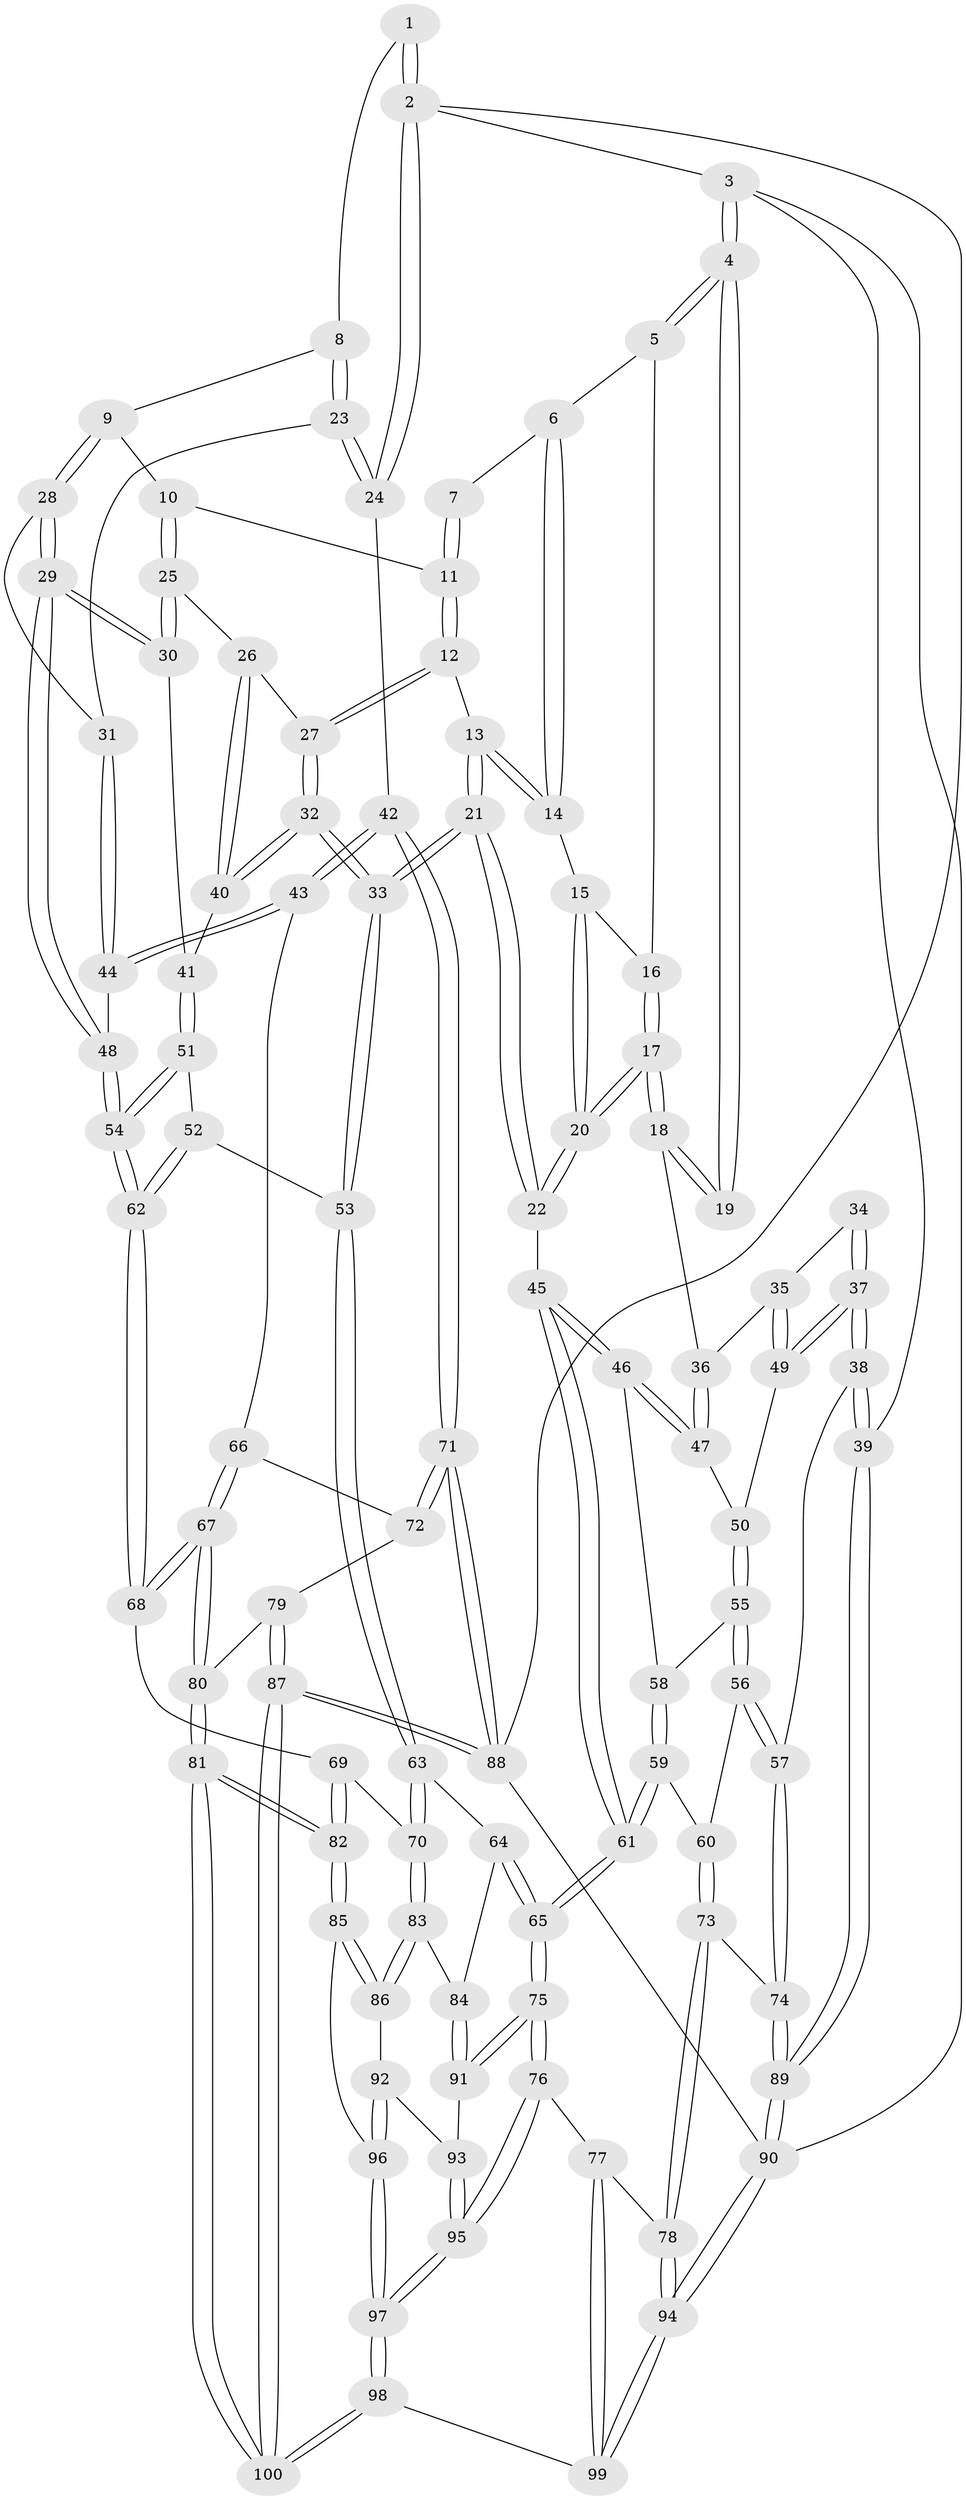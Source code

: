 // coarse degree distribution, {4: 0.55, 3: 0.35, 2: 0.025, 5: 0.05, 6: 0.025}
// Generated by graph-tools (version 1.1) at 2025/38/03/04/25 23:38:36]
// undirected, 100 vertices, 247 edges
graph export_dot {
  node [color=gray90,style=filled];
  1 [pos="+0.826363021005174+0"];
  2 [pos="+1+0"];
  3 [pos="+0+0"];
  4 [pos="+0+0"];
  5 [pos="+0.2858647380477813+0"];
  6 [pos="+0.5388889275756068+0"];
  7 [pos="+0.5759425989647309+0"];
  8 [pos="+0.892143080667142+0.12133664462496616"];
  9 [pos="+0.8668021194631703+0.14226989694299652"];
  10 [pos="+0.8384620420975988+0.14779329710897066"];
  11 [pos="+0.6755973980586549+0.07925195441801411"];
  12 [pos="+0.6273228516693046+0.1936764337434558"];
  13 [pos="+0.5770805929630504+0.19953089795380682"];
  14 [pos="+0.5265845911958159+0.16597559797380676"];
  15 [pos="+0.47955462959306394+0.17680429978058457"];
  16 [pos="+0.35913585045697866+0.10875361626202627"];
  17 [pos="+0.3175313205399714+0.2557943766900327"];
  18 [pos="+0.31624652885409504+0.2559996248112784"];
  19 [pos="+0.0042625024806857495+0.024001970044705796"];
  20 [pos="+0.4130762839710297+0.3305992480802939"];
  21 [pos="+0.4839878686887134+0.4384353567742862"];
  22 [pos="+0.4768622941293956+0.43739740269953936"];
  23 [pos="+1+0.15580089232579916"];
  24 [pos="+1+0.1457888912776867"];
  25 [pos="+0.7527313648317727+0.2278640179827188"];
  26 [pos="+0.6858400333849062+0.24003782745813865"];
  27 [pos="+0.646041527291689+0.21168846168311947"];
  28 [pos="+0.8793306173377904+0.2963980663486659"];
  29 [pos="+0.8471780536960468+0.3819004608412848"];
  30 [pos="+0.8060554963808878+0.37345886561027175"];
  31 [pos="+0.9665169513326777+0.290248009156349"];
  32 [pos="+0.5699369047965502+0.39744242044077216"];
  33 [pos="+0.48785882366385624+0.44019997357236784"];
  34 [pos="+0.04446748945642788+0.12170411182036729"];
  35 [pos="+0.11382665833730167+0.28439006936679084"];
  36 [pos="+0.3115684206584663+0.25889096648068"];
  37 [pos="+0+0.45850300053607157"];
  38 [pos="+0+0.5511678526921655"];
  39 [pos="+0+0.5521018114610471"];
  40 [pos="+0.6775933314507119+0.354025682208583"];
  41 [pos="+0.7551474749564168+0.38297679212170277"];
  42 [pos="+1+0.5273590885506484"];
  43 [pos="+1+0.5162619681352136"];
  44 [pos="+1+0.4737000019448347"];
  45 [pos="+0.4478416978765377+0.4539550149052043"];
  46 [pos="+0.30809399694038503+0.4639770414657408"];
  47 [pos="+0.249887304439144+0.34742455763866087"];
  48 [pos="+0.9082559909341764+0.45696084843407464"];
  49 [pos="+0.11334219592554358+0.36435744979560647"];
  50 [pos="+0.13778342271857416+0.37813335390878067"];
  51 [pos="+0.7375359216083008+0.4269469643527502"];
  52 [pos="+0.6468131411874994+0.5075168590952367"];
  53 [pos="+0.4980391239723323+0.4526301434902797"];
  54 [pos="+0.7700023156861653+0.6047998418186342"];
  55 [pos="+0.2131868736338947+0.4762487060907842"];
  56 [pos="+0.11703849708716833+0.5885448041049083"];
  57 [pos="+0+0.5553771672598262"];
  58 [pos="+0.2641153989062005+0.48103862583240803"];
  59 [pos="+0.2651169029217859+0.6598336158512631"];
  60 [pos="+0.20487575226467453+0.672961618127795"];
  61 [pos="+0.33714811108170056+0.6738384101320102"];
  62 [pos="+0.7669964976016432+0.6094103268834169"];
  63 [pos="+0.5498141092650901+0.6622924489036462"];
  64 [pos="+0.5253690838446655+0.6942931910326071"];
  65 [pos="+0.39745035439941684+0.7553695806940586"];
  66 [pos="+0.844763228467633+0.6789443443923918"];
  67 [pos="+0.80581685431738+0.6718787226673231"];
  68 [pos="+0.7660299136600359+0.6385834542805574"];
  69 [pos="+0.7031223874168048+0.6770152298057273"];
  70 [pos="+0.6921434237935045+0.6824864699079565"];
  71 [pos="+1+0.708601501987117"];
  72 [pos="+0.9112811913382649+0.7264084089831826"];
  73 [pos="+0.16334439364959438+0.775640253662992"];
  74 [pos="+0.11921144133741748+0.7671658000964402"];
  75 [pos="+0.38774523545101847+0.8345048756534659"];
  76 [pos="+0.3741970145952965+0.8616128328712589"];
  77 [pos="+0.35771043263276814+0.8724587685467984"];
  78 [pos="+0.1994083976253441+0.8912315732831301"];
  79 [pos="+0.9121167202740141+0.7643083224234742"];
  80 [pos="+0.8164562481432607+0.8944375254297884"];
  81 [pos="+0.809810427488222+0.9423245867475799"];
  82 [pos="+0.7877516661349834+0.9294218802349142"];
  83 [pos="+0.6612282037942804+0.7984412653228147"];
  84 [pos="+0.5798793005874432+0.8102824939927261"];
  85 [pos="+0.7419872783538757+0.9065618322291906"];
  86 [pos="+0.7144692985605829+0.8889804526538746"];
  87 [pos="+1+1"];
  88 [pos="+1+1"];
  89 [pos="+0+0.9588348589589836"];
  90 [pos="+0+1"];
  91 [pos="+0.5591259810846303+0.8448180913164726"];
  92 [pos="+0.6249352739858183+0.8999439714742015"];
  93 [pos="+0.5621610187466796+0.8539292364253095"];
  94 [pos="+0+1"];
  95 [pos="+0.5204612998126127+0.9889946259487291"];
  96 [pos="+0.5584256621729428+0.9929830724648271"];
  97 [pos="+0.5359590238994798+1"];
  98 [pos="+0.5668337050240828+1"];
  99 [pos="+0.3580436689540988+1"];
  100 [pos="+1+1"];
  1 -- 2;
  1 -- 2;
  1 -- 8;
  2 -- 3;
  2 -- 24;
  2 -- 24;
  2 -- 88;
  3 -- 4;
  3 -- 4;
  3 -- 39;
  3 -- 90;
  4 -- 5;
  4 -- 5;
  4 -- 19;
  4 -- 19;
  5 -- 6;
  5 -- 16;
  6 -- 7;
  6 -- 14;
  6 -- 14;
  7 -- 11;
  7 -- 11;
  8 -- 9;
  8 -- 23;
  8 -- 23;
  9 -- 10;
  9 -- 28;
  9 -- 28;
  10 -- 11;
  10 -- 25;
  10 -- 25;
  11 -- 12;
  11 -- 12;
  12 -- 13;
  12 -- 27;
  12 -- 27;
  13 -- 14;
  13 -- 14;
  13 -- 21;
  13 -- 21;
  14 -- 15;
  15 -- 16;
  15 -- 20;
  15 -- 20;
  16 -- 17;
  16 -- 17;
  17 -- 18;
  17 -- 18;
  17 -- 20;
  17 -- 20;
  18 -- 19;
  18 -- 19;
  18 -- 36;
  20 -- 22;
  20 -- 22;
  21 -- 22;
  21 -- 22;
  21 -- 33;
  21 -- 33;
  22 -- 45;
  23 -- 24;
  23 -- 24;
  23 -- 31;
  24 -- 42;
  25 -- 26;
  25 -- 30;
  25 -- 30;
  26 -- 27;
  26 -- 40;
  26 -- 40;
  27 -- 32;
  27 -- 32;
  28 -- 29;
  28 -- 29;
  28 -- 31;
  29 -- 30;
  29 -- 30;
  29 -- 48;
  29 -- 48;
  30 -- 41;
  31 -- 44;
  31 -- 44;
  32 -- 33;
  32 -- 33;
  32 -- 40;
  32 -- 40;
  33 -- 53;
  33 -- 53;
  34 -- 35;
  34 -- 37;
  34 -- 37;
  35 -- 36;
  35 -- 49;
  35 -- 49;
  36 -- 47;
  36 -- 47;
  37 -- 38;
  37 -- 38;
  37 -- 49;
  37 -- 49;
  38 -- 39;
  38 -- 39;
  38 -- 57;
  39 -- 89;
  39 -- 89;
  40 -- 41;
  41 -- 51;
  41 -- 51;
  42 -- 43;
  42 -- 43;
  42 -- 71;
  42 -- 71;
  43 -- 44;
  43 -- 44;
  43 -- 66;
  44 -- 48;
  45 -- 46;
  45 -- 46;
  45 -- 61;
  45 -- 61;
  46 -- 47;
  46 -- 47;
  46 -- 58;
  47 -- 50;
  48 -- 54;
  48 -- 54;
  49 -- 50;
  50 -- 55;
  50 -- 55;
  51 -- 52;
  51 -- 54;
  51 -- 54;
  52 -- 53;
  52 -- 62;
  52 -- 62;
  53 -- 63;
  53 -- 63;
  54 -- 62;
  54 -- 62;
  55 -- 56;
  55 -- 56;
  55 -- 58;
  56 -- 57;
  56 -- 57;
  56 -- 60;
  57 -- 74;
  57 -- 74;
  58 -- 59;
  58 -- 59;
  59 -- 60;
  59 -- 61;
  59 -- 61;
  60 -- 73;
  60 -- 73;
  61 -- 65;
  61 -- 65;
  62 -- 68;
  62 -- 68;
  63 -- 64;
  63 -- 70;
  63 -- 70;
  64 -- 65;
  64 -- 65;
  64 -- 84;
  65 -- 75;
  65 -- 75;
  66 -- 67;
  66 -- 67;
  66 -- 72;
  67 -- 68;
  67 -- 68;
  67 -- 80;
  67 -- 80;
  68 -- 69;
  69 -- 70;
  69 -- 82;
  69 -- 82;
  70 -- 83;
  70 -- 83;
  71 -- 72;
  71 -- 72;
  71 -- 88;
  71 -- 88;
  72 -- 79;
  73 -- 74;
  73 -- 78;
  73 -- 78;
  74 -- 89;
  74 -- 89;
  75 -- 76;
  75 -- 76;
  75 -- 91;
  75 -- 91;
  76 -- 77;
  76 -- 95;
  76 -- 95;
  77 -- 78;
  77 -- 99;
  77 -- 99;
  78 -- 94;
  78 -- 94;
  79 -- 80;
  79 -- 87;
  79 -- 87;
  80 -- 81;
  80 -- 81;
  81 -- 82;
  81 -- 82;
  81 -- 100;
  81 -- 100;
  82 -- 85;
  82 -- 85;
  83 -- 84;
  83 -- 86;
  83 -- 86;
  84 -- 91;
  84 -- 91;
  85 -- 86;
  85 -- 86;
  85 -- 96;
  86 -- 92;
  87 -- 88;
  87 -- 88;
  87 -- 100;
  87 -- 100;
  88 -- 90;
  89 -- 90;
  89 -- 90;
  90 -- 94;
  90 -- 94;
  91 -- 93;
  92 -- 93;
  92 -- 96;
  92 -- 96;
  93 -- 95;
  93 -- 95;
  94 -- 99;
  94 -- 99;
  95 -- 97;
  95 -- 97;
  96 -- 97;
  96 -- 97;
  97 -- 98;
  97 -- 98;
  98 -- 99;
  98 -- 100;
  98 -- 100;
}
